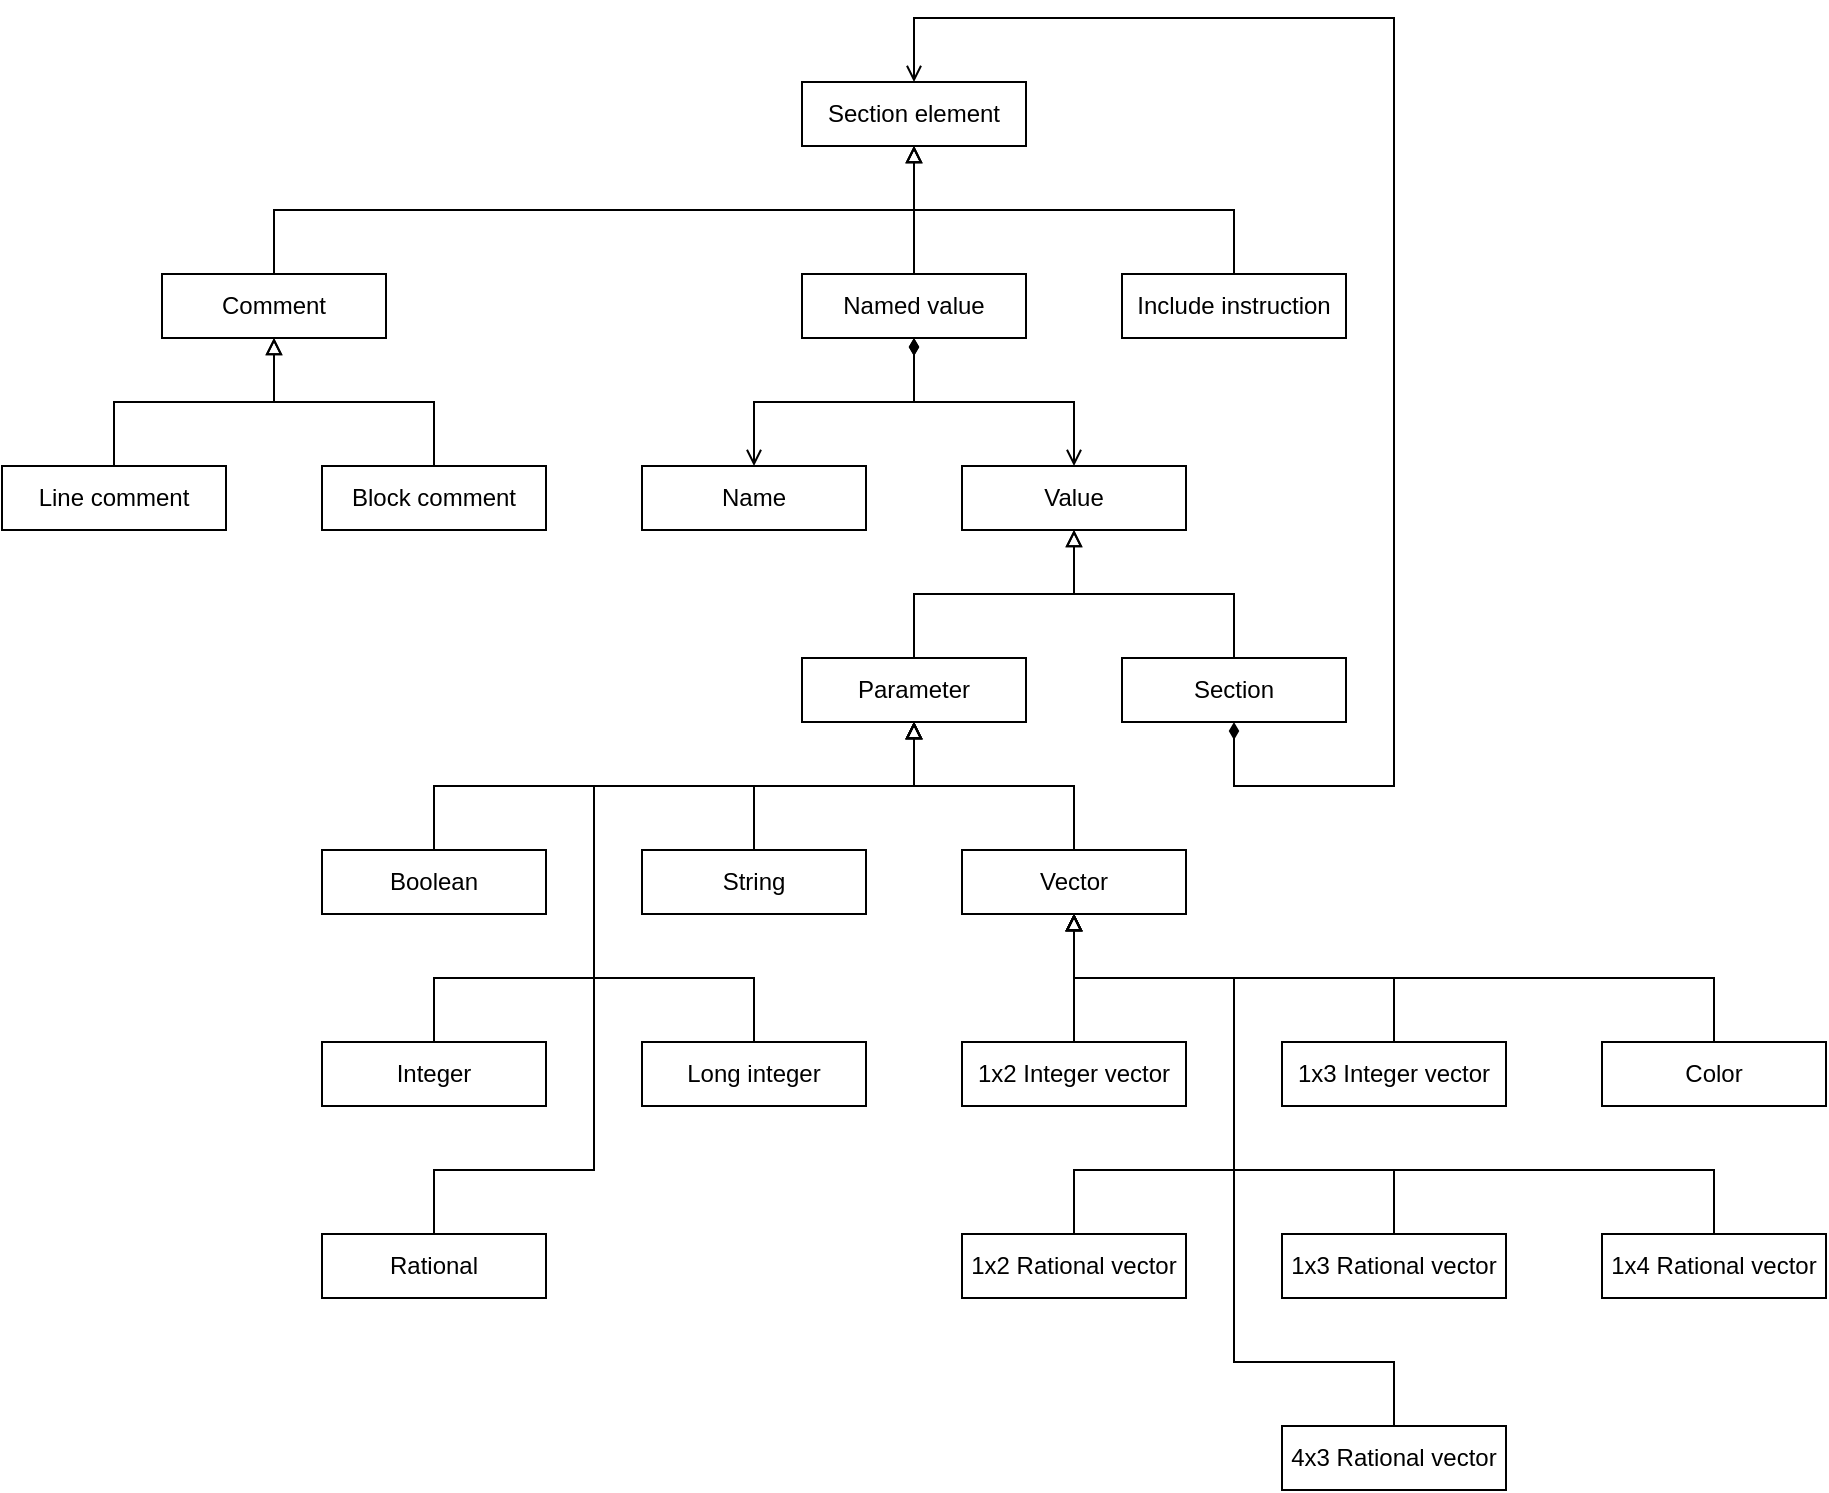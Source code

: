 <mxfile version="20.8.16" type="device"><diagram id="OBboi8UYCyf8iNCwkGv_" name="Page-1"><mxGraphModel dx="976" dy="712" grid="1" gridSize="4" guides="1" tooltips="1" connect="1" arrows="1" fold="1" page="1" pageScale="1" pageWidth="1600" pageHeight="900" math="0" shadow="0"><root><mxCell id="0"/><mxCell id="1" parent="0"/><mxCell id="dCPtX-ZPchD_Xdg-3_vJ-1" value="Section element" style="rounded=0;whiteSpace=wrap;html=1;" parent="1" vertex="1"><mxGeometry x="416" y="48" width="112" height="32" as="geometry"/></mxCell><mxCell id="dCPtX-ZPchD_Xdg-3_vJ-2" value="Comment" style="rounded=0;whiteSpace=wrap;html=1;" parent="1" vertex="1"><mxGeometry x="96" y="144" width="112" height="32" as="geometry"/></mxCell><mxCell id="dCPtX-ZPchD_Xdg-3_vJ-3" value="Line comment" style="rounded=0;whiteSpace=wrap;html=1;" parent="1" vertex="1"><mxGeometry x="16" y="240" width="112" height="32" as="geometry"/></mxCell><mxCell id="dCPtX-ZPchD_Xdg-3_vJ-4" value="Block comment" style="rounded=0;whiteSpace=wrap;html=1;" parent="1" vertex="1"><mxGeometry x="176" y="240" width="112" height="32" as="geometry"/></mxCell><mxCell id="dCPtX-ZPchD_Xdg-3_vJ-5" value="Named value" style="rounded=0;whiteSpace=wrap;html=1;" parent="1" vertex="1"><mxGeometry x="416" y="144" width="112" height="32" as="geometry"/></mxCell><mxCell id="dCPtX-ZPchD_Xdg-3_vJ-6" value="Include instruction" style="rounded=0;whiteSpace=wrap;html=1;" parent="1" vertex="1"><mxGeometry x="576" y="144" width="112" height="32" as="geometry"/></mxCell><mxCell id="dCPtX-ZPchD_Xdg-3_vJ-13" value="Name" style="rounded=0;whiteSpace=wrap;html=1;" parent="1" vertex="1"><mxGeometry x="336" y="240" width="112" height="32" as="geometry"/></mxCell><mxCell id="dCPtX-ZPchD_Xdg-3_vJ-15" value="Value" style="rounded=0;whiteSpace=wrap;html=1;" parent="1" vertex="1"><mxGeometry x="496" y="240" width="112" height="32" as="geometry"/></mxCell><mxCell id="dCPtX-ZPchD_Xdg-3_vJ-17" value="Parameter" style="rounded=0;whiteSpace=wrap;html=1;" parent="1" vertex="1"><mxGeometry x="416" y="336" width="112" height="32" as="geometry"/></mxCell><mxCell id="dCPtX-ZPchD_Xdg-3_vJ-18" value="Section" style="rounded=0;whiteSpace=wrap;html=1;" parent="1" vertex="1"><mxGeometry x="576" y="336" width="112" height="32" as="geometry"/></mxCell><mxCell id="dCPtX-ZPchD_Xdg-3_vJ-19" value="" style="endArrow=open;html=1;rounded=0;exitX=0.5;exitY=1;exitDx=0;exitDy=0;endFill=0;startArrow=diamondThin;startFill=1;entryX=0.5;entryY=0;entryDx=0;entryDy=0;elbow=vertical;" parent="1" source="dCPtX-ZPchD_Xdg-3_vJ-18" target="dCPtX-ZPchD_Xdg-3_vJ-1" edge="1"><mxGeometry width="50" height="50" relative="1" as="geometry"><mxPoint x="488" y="96" as="sourcePoint"/><mxPoint x="548" y="-84" as="targetPoint"/><Array as="points"><mxPoint x="632" y="400"/><mxPoint x="712" y="400"/><mxPoint x="712" y="204"/><mxPoint x="712" y="16"/><mxPoint x="472" y="16"/></Array></mxGeometry></mxCell><mxCell id="dCPtX-ZPchD_Xdg-3_vJ-21" value="" style="endArrow=block;html=1;rounded=0;entryX=0.5;entryY=1;entryDx=0;entryDy=0;exitX=0.5;exitY=0;exitDx=0;exitDy=0;endFill=0;edgeStyle=elbowEdgeStyle;elbow=vertical;" parent="1" source="dCPtX-ZPchD_Xdg-3_vJ-2" target="dCPtX-ZPchD_Xdg-3_vJ-1" edge="1"><mxGeometry width="50" height="50" relative="1" as="geometry"><mxPoint x="16" y="142" as="sourcePoint"/><mxPoint x="66" y="92" as="targetPoint"/></mxGeometry></mxCell><mxCell id="dCPtX-ZPchD_Xdg-3_vJ-23" value="" style="endArrow=block;html=1;rounded=0;entryX=0.5;entryY=1;entryDx=0;entryDy=0;exitX=0.5;exitY=0;exitDx=0;exitDy=0;endFill=0;edgeStyle=elbowEdgeStyle;elbow=vertical;" parent="1" source="dCPtX-ZPchD_Xdg-3_vJ-3" target="dCPtX-ZPchD_Xdg-3_vJ-2" edge="1"><mxGeometry width="50" height="50" relative="1" as="geometry"><mxPoint x="76" y="238" as="sourcePoint"/><mxPoint x="126" y="188" as="targetPoint"/></mxGeometry></mxCell><mxCell id="dCPtX-ZPchD_Xdg-3_vJ-24" value="" style="endArrow=block;html=1;rounded=0;entryX=0.5;entryY=1;entryDx=0;entryDy=0;exitX=0.5;exitY=0;exitDx=0;exitDy=0;endFill=0;edgeStyle=elbowEdgeStyle;elbow=vertical;" parent="1" source="dCPtX-ZPchD_Xdg-3_vJ-4" target="dCPtX-ZPchD_Xdg-3_vJ-2" edge="1"><mxGeometry width="50" height="50" relative="1" as="geometry"><mxPoint x="248" y="248" as="sourcePoint"/><mxPoint x="332.0" y="136.0" as="targetPoint"/></mxGeometry></mxCell><mxCell id="dCPtX-ZPchD_Xdg-3_vJ-25" value="" style="endArrow=block;html=1;rounded=0;entryX=0.5;entryY=1;entryDx=0;entryDy=0;exitX=0.5;exitY=0;exitDx=0;exitDy=0;endFill=0;" parent="1" source="dCPtX-ZPchD_Xdg-3_vJ-5" target="dCPtX-ZPchD_Xdg-3_vJ-1" edge="1"><mxGeometry width="50" height="50" relative="1" as="geometry"><mxPoint x="512" y="184" as="sourcePoint"/><mxPoint x="596.0" y="72.0" as="targetPoint"/></mxGeometry></mxCell><mxCell id="dCPtX-ZPchD_Xdg-3_vJ-26" value="" style="endArrow=block;html=1;rounded=0;entryX=0.5;entryY=1;entryDx=0;entryDy=0;exitX=0.5;exitY=0;exitDx=0;exitDy=0;endFill=0;edgeStyle=elbowEdgeStyle;elbow=vertical;" parent="1" source="dCPtX-ZPchD_Xdg-3_vJ-6" target="dCPtX-ZPchD_Xdg-3_vJ-1" edge="1"><mxGeometry width="50" height="50" relative="1" as="geometry"><mxPoint x="596" y="192" as="sourcePoint"/><mxPoint x="680.0" y="80.0" as="targetPoint"/><Array as="points"><mxPoint x="552" y="112"/><mxPoint x="580" y="104"/></Array></mxGeometry></mxCell><mxCell id="dCPtX-ZPchD_Xdg-3_vJ-27" value="" style="endArrow=open;html=1;rounded=0;elbow=vertical;exitX=0.5;exitY=1;exitDx=0;exitDy=0;entryX=0.5;entryY=0;entryDx=0;entryDy=0;endFill=0;startArrow=diamondThin;startFill=1;edgeStyle=elbowEdgeStyle;" parent="1" source="dCPtX-ZPchD_Xdg-3_vJ-5" target="dCPtX-ZPchD_Xdg-3_vJ-13" edge="1"><mxGeometry width="50" height="50" relative="1" as="geometry"><mxPoint x="4" y="214" as="sourcePoint"/><mxPoint x="54" y="164" as="targetPoint"/></mxGeometry></mxCell><mxCell id="dCPtX-ZPchD_Xdg-3_vJ-28" value="" style="endArrow=open;html=1;rounded=0;elbow=vertical;exitX=0.5;exitY=1;exitDx=0;exitDy=0;entryX=0.5;entryY=0;entryDx=0;entryDy=0;endFill=0;startArrow=diamondThin;startFill=1;edgeStyle=elbowEdgeStyle;" parent="1" source="dCPtX-ZPchD_Xdg-3_vJ-5" target="dCPtX-ZPchD_Xdg-3_vJ-15" edge="1"><mxGeometry width="50" height="50" relative="1" as="geometry"><mxPoint x="448.0" y="180" as="sourcePoint"/><mxPoint x="396.0" y="240" as="targetPoint"/></mxGeometry></mxCell><mxCell id="dCPtX-ZPchD_Xdg-3_vJ-29" value="" style="endArrow=block;html=1;rounded=0;entryX=0.5;entryY=1;entryDx=0;entryDy=0;exitX=0.5;exitY=0;exitDx=0;exitDy=0;endFill=0;edgeStyle=elbowEdgeStyle;elbow=vertical;" parent="1" source="dCPtX-ZPchD_Xdg-3_vJ-18" target="dCPtX-ZPchD_Xdg-3_vJ-15" edge="1"><mxGeometry width="50" height="50" relative="1" as="geometry"><mxPoint x="628" y="344" as="sourcePoint"/><mxPoint x="576" y="280" as="targetPoint"/></mxGeometry></mxCell><mxCell id="dCPtX-ZPchD_Xdg-3_vJ-31" value="" style="endArrow=block;html=1;rounded=0;exitX=0.5;exitY=0;exitDx=0;exitDy=0;endFill=0;edgeStyle=elbowEdgeStyle;elbow=vertical;" parent="1" source="dCPtX-ZPchD_Xdg-3_vJ-17" target="dCPtX-ZPchD_Xdg-3_vJ-15" edge="1"><mxGeometry width="50" height="50" relative="1" as="geometry"><mxPoint x="336.0" y="416" as="sourcePoint"/><mxPoint x="284" y="352" as="targetPoint"/></mxGeometry></mxCell><mxCell id="8TACVkAE3VjI-wU0EpBo-2" value="Long integer" style="rounded=0;whiteSpace=wrap;html=1;" parent="1" vertex="1"><mxGeometry x="336" y="528" width="112" height="32" as="geometry"/></mxCell><mxCell id="8TACVkAE3VjI-wU0EpBo-3" value="String" style="rounded=0;whiteSpace=wrap;html=1;" parent="1" vertex="1"><mxGeometry x="336" y="432" width="112" height="32" as="geometry"/></mxCell><mxCell id="8TACVkAE3VjI-wU0EpBo-4" value="Boolean" style="rounded=0;whiteSpace=wrap;html=1;" parent="1" vertex="1"><mxGeometry x="176" y="432" width="112" height="32" as="geometry"/></mxCell><mxCell id="8TACVkAE3VjI-wU0EpBo-5" value="Rational" style="rounded=0;whiteSpace=wrap;html=1;" parent="1" vertex="1"><mxGeometry x="176" y="624" width="112" height="32" as="geometry"/></mxCell><mxCell id="8TACVkAE3VjI-wU0EpBo-6" value="1x2 Integer vector" style="rounded=0;whiteSpace=wrap;html=1;" parent="1" vertex="1"><mxGeometry x="496" y="528" width="112" height="32" as="geometry"/></mxCell><mxCell id="8TACVkAE3VjI-wU0EpBo-7" value="1x3 Rational vector" style="rounded=0;whiteSpace=wrap;html=1;" parent="1" vertex="1"><mxGeometry x="656" y="624" width="112" height="32" as="geometry"/></mxCell><mxCell id="8TACVkAE3VjI-wU0EpBo-8" value="1x4 Rational vector" style="rounded=0;whiteSpace=wrap;html=1;" parent="1" vertex="1"><mxGeometry x="816" y="624" width="112" height="32" as="geometry"/></mxCell><mxCell id="8TACVkAE3VjI-wU0EpBo-9" value="1x2 Rational vector" style="rounded=0;whiteSpace=wrap;html=1;" parent="1" vertex="1"><mxGeometry x="496" y="624" width="112" height="32" as="geometry"/></mxCell><mxCell id="8TACVkAE3VjI-wU0EpBo-10" value="1x3 Integer vector" style="rounded=0;whiteSpace=wrap;html=1;" parent="1" vertex="1"><mxGeometry x="656" y="528" width="112" height="32" as="geometry"/></mxCell><mxCell id="8TACVkAE3VjI-wU0EpBo-11" value="4x3 Rational vector" style="rounded=0;whiteSpace=wrap;html=1;" parent="1" vertex="1"><mxGeometry x="656" y="720" width="112" height="32" as="geometry"/></mxCell><mxCell id="8TACVkAE3VjI-wU0EpBo-12" value="Color" style="rounded=0;whiteSpace=wrap;html=1;" parent="1" vertex="1"><mxGeometry x="816" y="528" width="112" height="32" as="geometry"/></mxCell><mxCell id="8TACVkAE3VjI-wU0EpBo-13" value="" style="endArrow=block;html=1;rounded=0;exitX=0.5;exitY=0;exitDx=0;exitDy=0;endFill=0;edgeStyle=elbowEdgeStyle;elbow=vertical;" parent="1" source="8TACVkAE3VjI-wU0EpBo-4" edge="1"><mxGeometry width="50" height="50" relative="1" as="geometry"><mxPoint x="548" y="394" as="sourcePoint"/><mxPoint x="472" y="368" as="targetPoint"/></mxGeometry></mxCell><mxCell id="8TACVkAE3VjI-wU0EpBo-14" value="" style="endArrow=block;html=1;rounded=0;exitX=0.5;exitY=0;exitDx=0;exitDy=0;endFill=0;entryX=0.5;entryY=1;entryDx=0;entryDy=0;edgeStyle=elbowEdgeStyle;elbow=vertical;" parent="1" source="8TACVkAE3VjI-wU0EpBo-3" target="dCPtX-ZPchD_Xdg-3_vJ-17" edge="1"><mxGeometry width="50" height="50" relative="1" as="geometry"><mxPoint x="76" y="436" as="sourcePoint"/><mxPoint x="468" y="368" as="targetPoint"/></mxGeometry></mxCell><mxCell id="8TACVkAE3VjI-wU0EpBo-19" value="" style="endArrow=block;html=1;rounded=0;endFill=0;entryX=0.5;entryY=1;entryDx=0;entryDy=0;exitX=0.5;exitY=0;exitDx=0;exitDy=0;" parent="1" source="8TACVkAE3VjI-wU0EpBo-10" target="8TACVkAE3VjI-wU0EpBo-22" edge="1"><mxGeometry width="50" height="50" relative="1" as="geometry"><mxPoint x="788.0" y="596" as="sourcePoint"/><mxPoint x="788.0" y="480" as="targetPoint"/><Array as="points"><mxPoint x="712" y="496"/><mxPoint x="552" y="496"/></Array></mxGeometry></mxCell><mxCell id="8TACVkAE3VjI-wU0EpBo-22" value="Vector" style="rounded=0;whiteSpace=wrap;html=1;" parent="1" vertex="1"><mxGeometry x="496" y="432" width="112" height="32" as="geometry"/></mxCell><mxCell id="8TACVkAE3VjI-wU0EpBo-1" value="Integer" style="rounded=0;whiteSpace=wrap;html=1;" parent="1" vertex="1"><mxGeometry x="176" y="528" width="112" height="32" as="geometry"/></mxCell><mxCell id="8TACVkAE3VjI-wU0EpBo-24" style="edgeStyle=elbowEdgeStyle;rounded=0;orthogonalLoop=1;jettySize=auto;elbow=vertical;html=1;exitX=0.5;exitY=1;exitDx=0;exitDy=0;endArrow=block;endFill=0;" parent="1" source="8TACVkAE3VjI-wU0EpBo-7" target="8TACVkAE3VjI-wU0EpBo-7" edge="1"><mxGeometry relative="1" as="geometry"/></mxCell><mxCell id="8TACVkAE3VjI-wU0EpBo-25" value="" style="endArrow=block;html=1;rounded=0;endFill=0;exitX=0.5;exitY=0;exitDx=0;exitDy=0;edgeStyle=elbowEdgeStyle;elbow=vertical;" parent="1" source="8TACVkAE3VjI-wU0EpBo-22" edge="1"><mxGeometry width="50" height="50" relative="1" as="geometry"><mxPoint x="471.5" y="484" as="sourcePoint"/><mxPoint x="472" y="368" as="targetPoint"/></mxGeometry></mxCell><mxCell id="8TACVkAE3VjI-wU0EpBo-26" value="" style="endArrow=block;html=1;rounded=0;endFill=0;exitX=0.5;exitY=0;exitDx=0;exitDy=0;edgeStyle=elbowEdgeStyle;elbow=vertical;entryX=0.5;entryY=1;entryDx=0;entryDy=0;" parent="1" source="8TACVkAE3VjI-wU0EpBo-6" target="8TACVkAE3VjI-wU0EpBo-22" edge="1"><mxGeometry width="50" height="50" relative="1" as="geometry"><mxPoint x="471.5" y="484" as="sourcePoint"/><mxPoint x="471.5" y="368" as="targetPoint"/><Array as="points"><mxPoint x="512" y="496"/></Array></mxGeometry></mxCell><mxCell id="8TACVkAE3VjI-wU0EpBo-32" value="" style="endArrow=block;html=1;rounded=0;endFill=0;entryX=0.5;entryY=1;entryDx=0;entryDy=0;exitX=0.5;exitY=0;exitDx=0;exitDy=0;" parent="1" source="8TACVkAE3VjI-wU0EpBo-12" target="8TACVkAE3VjI-wU0EpBo-22" edge="1"><mxGeometry width="50" height="50" relative="1" as="geometry"><mxPoint x="904" y="392" as="sourcePoint"/><mxPoint x="904" y="276.0" as="targetPoint"/><Array as="points"><mxPoint x="872" y="496"/><mxPoint x="552" y="496"/></Array></mxGeometry></mxCell><mxCell id="8TACVkAE3VjI-wU0EpBo-33" value="" style="endArrow=block;html=1;rounded=0;endFill=0;entryX=0.5;entryY=1;entryDx=0;entryDy=0;exitX=0.5;exitY=0;exitDx=0;exitDy=0;" parent="1" source="8TACVkAE3VjI-wU0EpBo-9" target="8TACVkAE3VjI-wU0EpBo-22" edge="1"><mxGeometry width="50" height="50" relative="1" as="geometry"><mxPoint x="908" y="396" as="sourcePoint"/><mxPoint x="908" y="280.0" as="targetPoint"/><Array as="points"><mxPoint x="552" y="592"/><mxPoint x="632" y="592"/><mxPoint x="632" y="496"/><mxPoint x="552" y="496"/></Array></mxGeometry></mxCell><mxCell id="8TACVkAE3VjI-wU0EpBo-34" value="" style="endArrow=block;html=1;rounded=0;endFill=0;entryX=0.5;entryY=1;entryDx=0;entryDy=0;exitX=0.5;exitY=0;exitDx=0;exitDy=0;" parent="1" source="8TACVkAE3VjI-wU0EpBo-7" target="8TACVkAE3VjI-wU0EpBo-22" edge="1"><mxGeometry width="50" height="50" relative="1" as="geometry"><mxPoint x="912" y="400" as="sourcePoint"/><mxPoint x="912" y="284.0" as="targetPoint"/><Array as="points"><mxPoint x="712" y="592"/><mxPoint x="632" y="592"/><mxPoint x="632" y="496"/><mxPoint x="552" y="496"/></Array></mxGeometry></mxCell><mxCell id="8TACVkAE3VjI-wU0EpBo-35" value="" style="endArrow=block;html=1;rounded=0;endFill=0;entryX=0.5;entryY=1;entryDx=0;entryDy=0;exitX=0.5;exitY=0;exitDx=0;exitDy=0;" parent="1" source="8TACVkAE3VjI-wU0EpBo-8" target="8TACVkAE3VjI-wU0EpBo-22" edge="1"><mxGeometry width="50" height="50" relative="1" as="geometry"><mxPoint x="916" y="404" as="sourcePoint"/><mxPoint x="916" y="288.0" as="targetPoint"/><Array as="points"><mxPoint x="872" y="592"/><mxPoint x="632" y="592"/><mxPoint x="632" y="496"/><mxPoint x="552" y="496"/></Array></mxGeometry></mxCell><mxCell id="8TACVkAE3VjI-wU0EpBo-36" value="" style="endArrow=block;html=1;rounded=0;endFill=0;entryX=0.5;entryY=1;entryDx=0;entryDy=0;exitX=0.5;exitY=0;exitDx=0;exitDy=0;" parent="1" source="8TACVkAE3VjI-wU0EpBo-11" target="8TACVkAE3VjI-wU0EpBo-22" edge="1"><mxGeometry width="50" height="50" relative="1" as="geometry"><mxPoint x="920" y="408" as="sourcePoint"/><mxPoint x="920" y="292.0" as="targetPoint"/><Array as="points"><mxPoint x="712" y="688"/><mxPoint x="632" y="688"/><mxPoint x="632" y="496"/><mxPoint x="552" y="496"/></Array></mxGeometry></mxCell><mxCell id="8TACVkAE3VjI-wU0EpBo-37" value="" style="endArrow=block;html=1;rounded=0;endFill=0;entryX=0.5;entryY=1;entryDx=0;entryDy=0;exitX=0.5;exitY=0;exitDx=0;exitDy=0;" parent="1" source="8TACVkAE3VjI-wU0EpBo-1" target="dCPtX-ZPchD_Xdg-3_vJ-17" edge="1"><mxGeometry width="50" height="50" relative="1" as="geometry"><mxPoint x="924" y="412" as="sourcePoint"/><mxPoint x="924" y="296.0" as="targetPoint"/><Array as="points"><mxPoint x="232" y="496"/><mxPoint x="312" y="496"/><mxPoint x="312" y="400"/><mxPoint x="472" y="400"/></Array></mxGeometry></mxCell><mxCell id="8TACVkAE3VjI-wU0EpBo-38" value="" style="endArrow=block;html=1;rounded=0;endFill=0;entryX=0.5;entryY=1;entryDx=0;entryDy=0;exitX=0.5;exitY=0;exitDx=0;exitDy=0;" parent="1" source="8TACVkAE3VjI-wU0EpBo-2" target="dCPtX-ZPchD_Xdg-3_vJ-17" edge="1"><mxGeometry width="50" height="50" relative="1" as="geometry"><mxPoint x="928" y="416" as="sourcePoint"/><mxPoint x="928" y="300.0" as="targetPoint"/><Array as="points"><mxPoint x="392" y="496"/><mxPoint x="312" y="496"/><mxPoint x="312" y="400"/><mxPoint x="472" y="400"/></Array></mxGeometry></mxCell><mxCell id="8TACVkAE3VjI-wU0EpBo-39" value="" style="endArrow=block;html=1;rounded=0;endFill=0;entryX=0.5;entryY=1;entryDx=0;entryDy=0;exitX=0.5;exitY=0;exitDx=0;exitDy=0;" parent="1" source="8TACVkAE3VjI-wU0EpBo-5" target="dCPtX-ZPchD_Xdg-3_vJ-17" edge="1"><mxGeometry width="50" height="50" relative="1" as="geometry"><mxPoint x="932" y="420" as="sourcePoint"/><mxPoint x="932" y="304.0" as="targetPoint"/><Array as="points"><mxPoint x="232" y="592"/><mxPoint x="312" y="592"/><mxPoint x="312" y="400"/><mxPoint x="472" y="400"/></Array></mxGeometry></mxCell></root></mxGraphModel></diagram></mxfile>